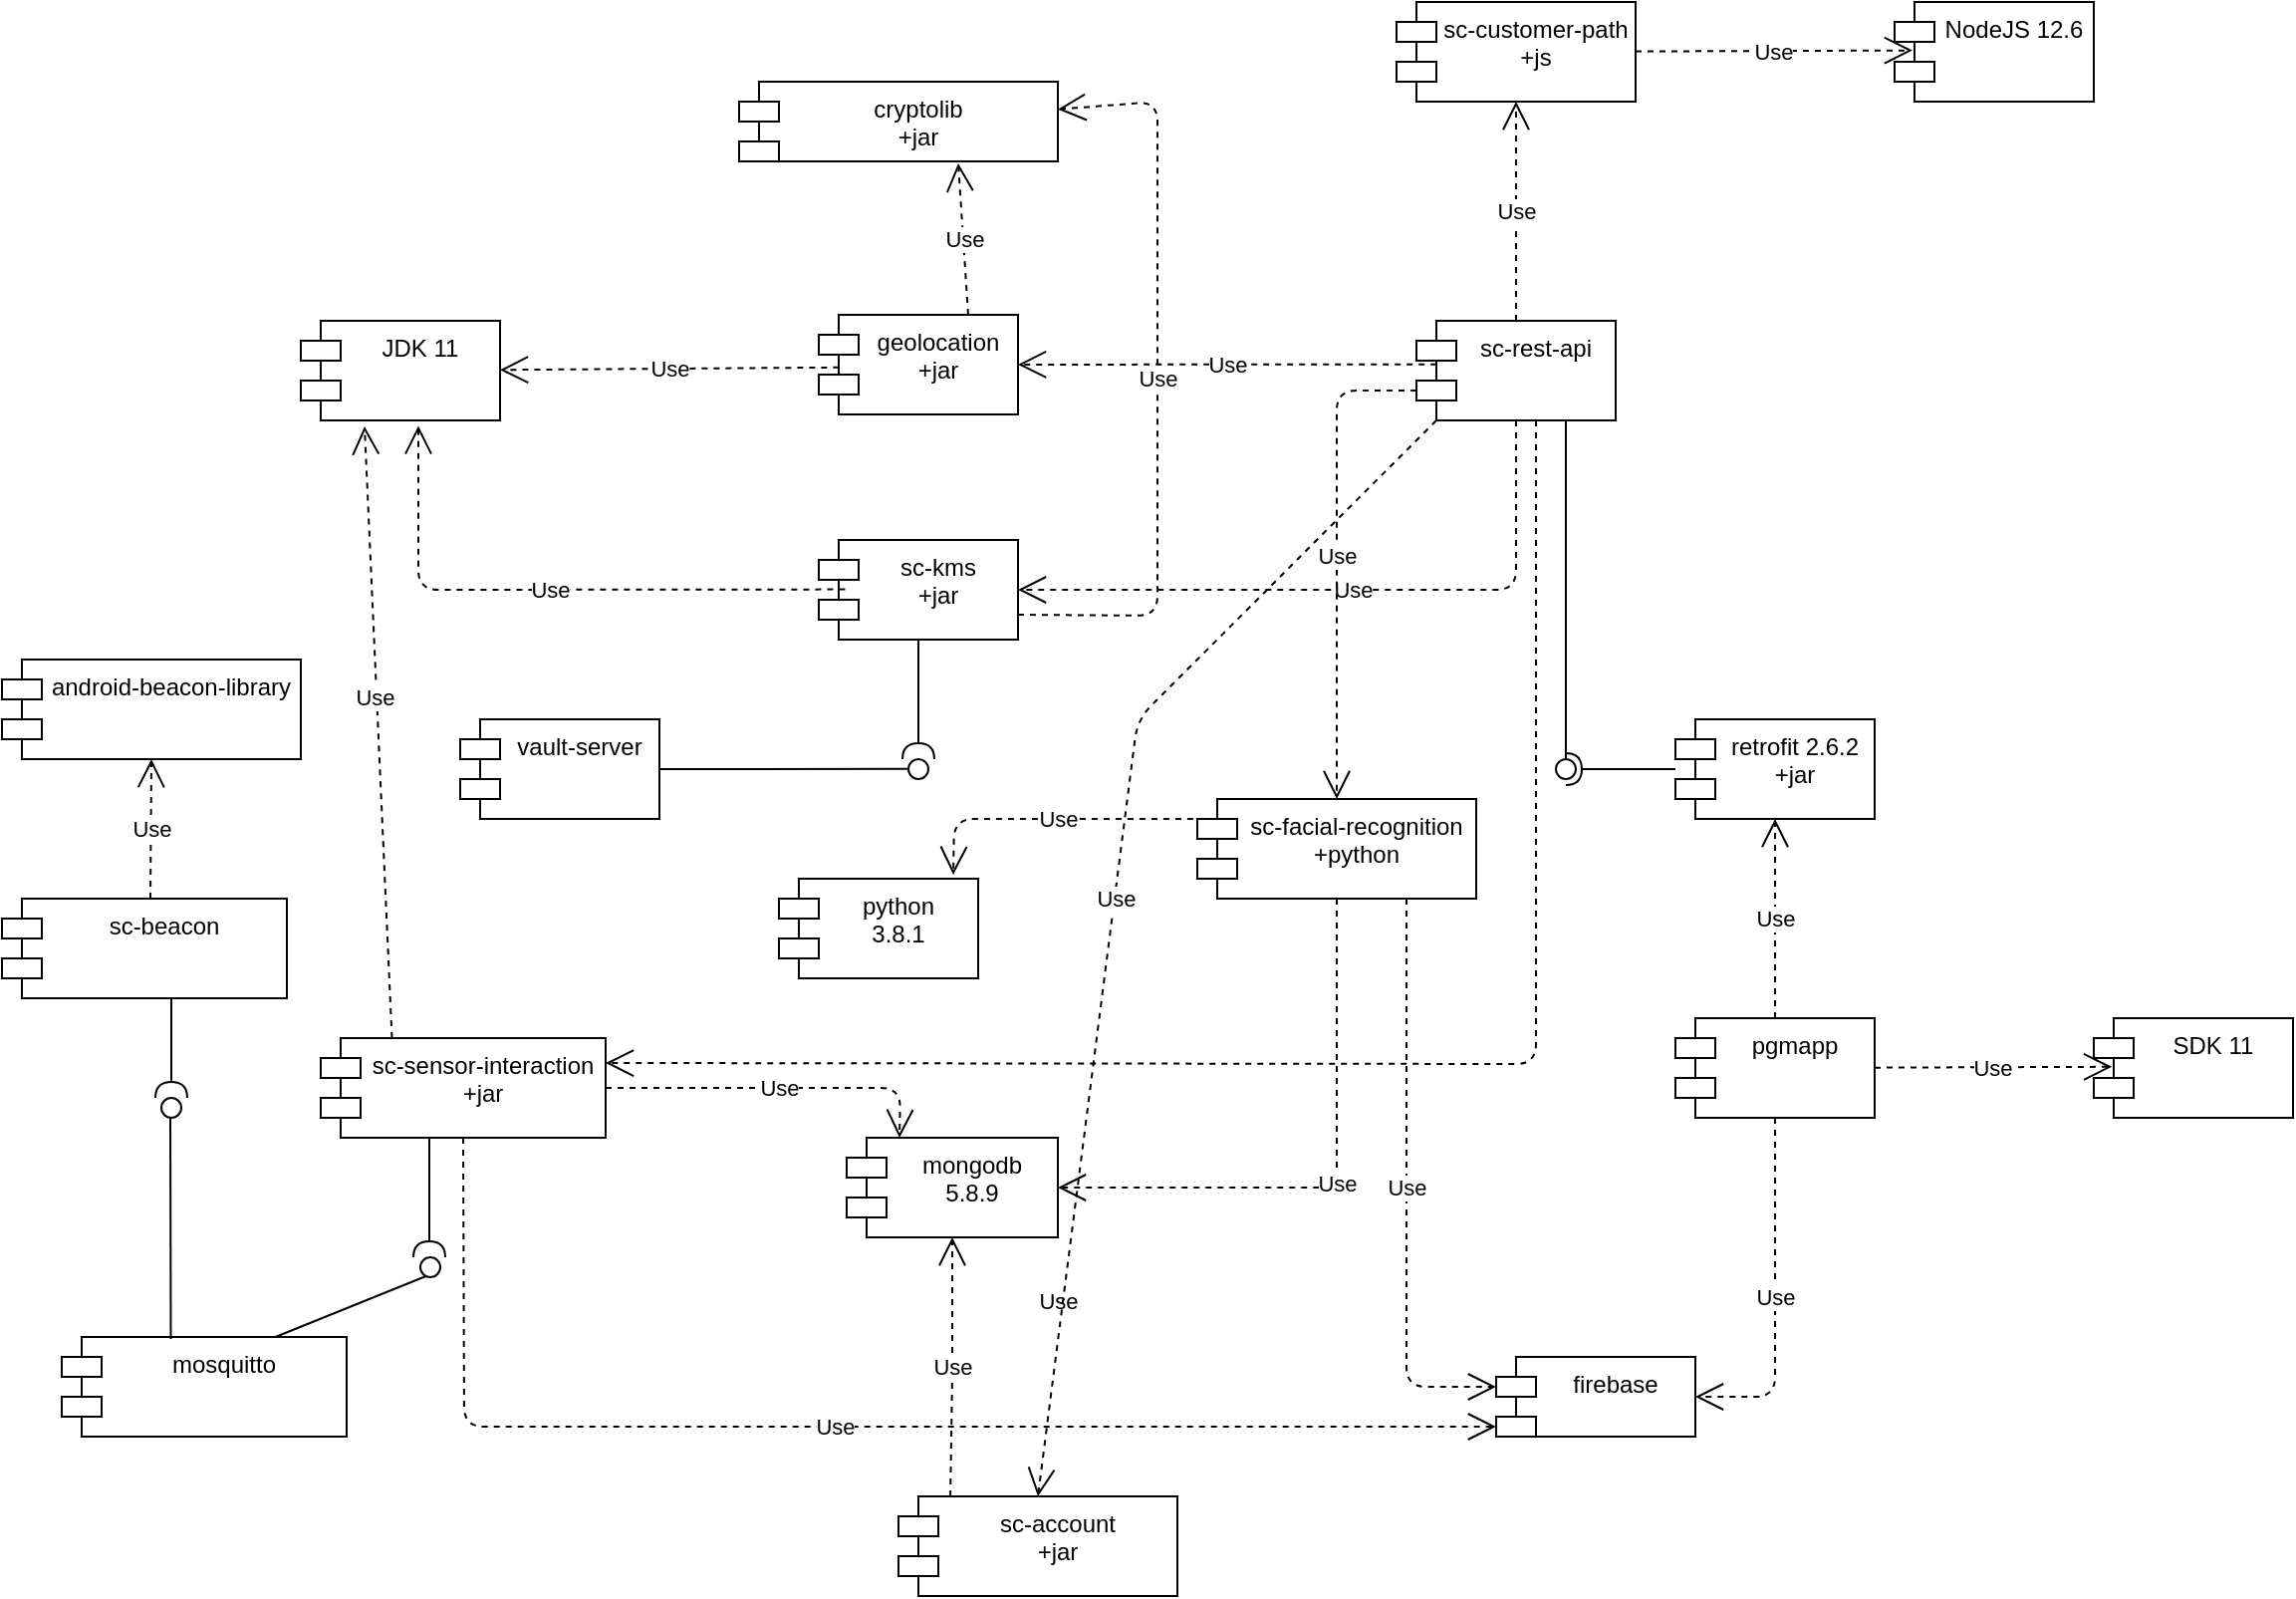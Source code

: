 <mxfile version="13.0.4" type="google"><diagram id="Ez0kHJ_taI-xN8swctzi" name="Page-1"><mxGraphModel dx="1569" dy="438" grid="1" gridSize="10" guides="1" tooltips="1" connect="1" arrows="1" fold="1" page="1" pageScale="1" pageWidth="827" pageHeight="1169" math="0" shadow="0"><root><mxCell id="0"/><mxCell id="1" parent="0"/><mxCell id="7tby21nQuMXcMTD0cwxI-63" value="JDK 11" style="shape=module;align=left;spacingLeft=20;align=center;verticalAlign=top;" parent="1" vertex="1"><mxGeometry x="-60" y="160" width="100" height="50" as="geometry"/></mxCell><mxCell id="7tby21nQuMXcMTD0cwxI-64" value="NodeJS 12.6" style="shape=module;align=left;spacingLeft=20;align=center;verticalAlign=top;" parent="1" vertex="1"><mxGeometry x="740" width="100" height="50" as="geometry"/></mxCell><mxCell id="7tby21nQuMXcMTD0cwxI-65" value="geolocation&#10;+jar" style="shape=module;align=left;spacingLeft=20;align=center;verticalAlign=top;" parent="1" vertex="1"><mxGeometry x="200" y="157" width="100" height="50" as="geometry"/></mxCell><mxCell id="7tby21nQuMXcMTD0cwxI-66" value="sc-customer-path&#10;+js" style="shape=module;align=left;spacingLeft=20;align=center;verticalAlign=top;" parent="1" vertex="1"><mxGeometry x="490" width="120" height="50" as="geometry"/></mxCell><mxCell id="7tby21nQuMXcMTD0cwxI-68" value="pgmapp&#10;" style="shape=module;align=left;spacingLeft=20;align=center;verticalAlign=top;" parent="1" vertex="1"><mxGeometry x="630" y="510" width="100" height="50" as="geometry"/></mxCell><mxCell id="7tby21nQuMXcMTD0cwxI-70" value="Use" style="endArrow=open;endSize=12;dashed=1;html=1;exitX=0.102;exitY=0.528;exitDx=0;exitDy=0;exitPerimeter=0;" parent="1" source="7tby21nQuMXcMTD0cwxI-65" target="7tby21nQuMXcMTD0cwxI-63" edge="1"><mxGeometry width="160" relative="1" as="geometry"><mxPoint x="201" y="380" as="sourcePoint"/><mxPoint x="150" y="340" as="targetPoint"/></mxGeometry></mxCell><mxCell id="7tby21nQuMXcMTD0cwxI-71" value="Use" style="endArrow=open;endSize=12;dashed=1;html=1;entryX=0.09;entryY=0.486;entryDx=0;entryDy=0;entryPerimeter=0;" parent="1" source="7tby21nQuMXcMTD0cwxI-66" target="7tby21nQuMXcMTD0cwxI-64" edge="1"><mxGeometry width="160" relative="1" as="geometry"><mxPoint x="221" y="340" as="sourcePoint"/><mxPoint x="670" y="23" as="targetPoint"/></mxGeometry></mxCell><mxCell id="7tby21nQuMXcMTD0cwxI-72" value="sc-rest-api" style="shape=module;align=left;spacingLeft=20;align=center;verticalAlign=top;" parent="1" vertex="1"><mxGeometry x="500" y="160" width="100" height="50" as="geometry"/></mxCell><mxCell id="7tby21nQuMXcMTD0cwxI-74" value="Use" style="endArrow=open;endSize=12;dashed=1;html=1;exitX=0.101;exitY=0.437;exitDx=0;exitDy=0;exitPerimeter=0;" parent="1" source="7tby21nQuMXcMTD0cwxI-72" target="7tby21nQuMXcMTD0cwxI-65" edge="1"><mxGeometry width="160" relative="1" as="geometry"><mxPoint x="420" y="371" as="sourcePoint"/><mxPoint x="340" y="350" as="targetPoint"/></mxGeometry></mxCell><mxCell id="7tby21nQuMXcMTD0cwxI-75" value="Use" style="endArrow=open;endSize=12;dashed=1;html=1;exitX=0.5;exitY=0;exitDx=0;exitDy=0;" parent="1" source="7tby21nQuMXcMTD0cwxI-72" target="7tby21nQuMXcMTD0cwxI-66" edge="1"><mxGeometry width="160" relative="1" as="geometry"><mxPoint x="410" y="395.5" as="sourcePoint"/><mxPoint x="330" y="374.5" as="targetPoint"/></mxGeometry></mxCell><mxCell id="7tby21nQuMXcMTD0cwxI-76" value="retrofit 2.6.2&#10;+jar" style="shape=module;align=left;spacingLeft=20;align=center;verticalAlign=top;" parent="1" vertex="1"><mxGeometry x="630" y="360" width="100" height="50" as="geometry"/></mxCell><mxCell id="7tby21nQuMXcMTD0cwxI-77" value="SDK 11" style="shape=module;align=left;spacingLeft=20;align=center;verticalAlign=top;" parent="1" vertex="1"><mxGeometry x="840" y="510" width="100" height="50" as="geometry"/></mxCell><mxCell id="7tby21nQuMXcMTD0cwxI-78" value="" style="rounded=0;orthogonalLoop=1;jettySize=auto;html=1;endArrow=none;endFill=0;exitX=0.75;exitY=1;exitDx=0;exitDy=0;" parent="1" source="7tby21nQuMXcMTD0cwxI-72" target="7tby21nQuMXcMTD0cwxI-80" edge="1"><mxGeometry relative="1" as="geometry"><mxPoint x="580" y="385" as="sourcePoint"/></mxGeometry></mxCell><mxCell id="7tby21nQuMXcMTD0cwxI-79" value="" style="rounded=0;orthogonalLoop=1;jettySize=auto;html=1;endArrow=halfCircle;endFill=0;entryX=0.5;entryY=0.5;entryDx=0;entryDy=0;endSize=6;strokeWidth=1;" parent="1" source="7tby21nQuMXcMTD0cwxI-76" target="7tby21nQuMXcMTD0cwxI-80" edge="1"><mxGeometry relative="1" as="geometry"><mxPoint x="620" y="385" as="sourcePoint"/></mxGeometry></mxCell><mxCell id="7tby21nQuMXcMTD0cwxI-80" value="" style="ellipse;whiteSpace=wrap;html=1;fontFamily=Helvetica;fontSize=12;fontColor=#000000;align=center;strokeColor=#000000;fillColor=#ffffff;points=[];aspect=fixed;resizable=0;" parent="1" vertex="1"><mxGeometry x="570" y="380" width="10" height="10" as="geometry"/></mxCell><mxCell id="7tby21nQuMXcMTD0cwxI-81" value="Use" style="endArrow=open;endSize=12;dashed=1;html=1;exitX=0.5;exitY=0;exitDx=0;exitDy=0;entryX=0.5;entryY=1;entryDx=0;entryDy=0;" parent="1" source="7tby21nQuMXcMTD0cwxI-68" target="7tby21nQuMXcMTD0cwxI-76" edge="1"><mxGeometry width="160" relative="1" as="geometry"><mxPoint x="660" y="431" as="sourcePoint"/><mxPoint x="550" y="420" as="targetPoint"/></mxGeometry></mxCell><mxCell id="7tby21nQuMXcMTD0cwxI-83" value="sc-kms&#10;+jar" style="shape=module;align=left;spacingLeft=20;align=center;verticalAlign=top;" parent="1" vertex="1"><mxGeometry x="200" y="270" width="100" height="50" as="geometry"/></mxCell><mxCell id="7tby21nQuMXcMTD0cwxI-84" value="Use" style="endArrow=open;endSize=12;dashed=1;html=1;exitX=0.5;exitY=1;exitDx=0;exitDy=0;entryX=1;entryY=0.5;entryDx=0;entryDy=0;" parent="1" source="7tby21nQuMXcMTD0cwxI-72" target="7tby21nQuMXcMTD0cwxI-83" edge="1"><mxGeometry width="160" relative="1" as="geometry"><mxPoint x="430" y="381" as="sourcePoint"/><mxPoint x="320" y="370" as="targetPoint"/><Array as="points"><mxPoint x="550" y="295"/></Array></mxGeometry></mxCell><mxCell id="7tby21nQuMXcMTD0cwxI-85" value="Use" style="endArrow=open;endSize=12;dashed=1;html=1;exitX=0.132;exitY=0.496;exitDx=0;exitDy=0;exitPerimeter=0;entryX=0.59;entryY=1.054;entryDx=0;entryDy=0;entryPerimeter=0;" parent="1" source="7tby21nQuMXcMTD0cwxI-83" target="7tby21nQuMXcMTD0cwxI-63" edge="1"><mxGeometry width="160" relative="1" as="geometry"><mxPoint x="220" y="425.5" as="sourcePoint"/><mxPoint x="140" y="344.5" as="targetPoint"/><Array as="points"><mxPoint x="-1" y="295"/></Array></mxGeometry></mxCell><mxCell id="7tby21nQuMXcMTD0cwxI-86" value="vault-server" style="shape=module;align=left;spacingLeft=20;align=center;verticalAlign=top;" parent="1" vertex="1"><mxGeometry x="20" y="360" width="100" height="50" as="geometry"/></mxCell><mxCell id="7tby21nQuMXcMTD0cwxI-87" value="" style="rounded=0;orthogonalLoop=1;jettySize=auto;html=1;endArrow=none;endFill=0;exitX=1;exitY=0.5;exitDx=0;exitDy=0;entryX=0.031;entryY=0.493;entryDx=0;entryDy=0;entryPerimeter=0;" parent="1" source="7tby21nQuMXcMTD0cwxI-86" target="7tby21nQuMXcMTD0cwxI-89" edge="1"><mxGeometry relative="1" as="geometry"><mxPoint x="210" y="535" as="sourcePoint"/><mxPoint x="230" y="470" as="targetPoint"/></mxGeometry></mxCell><mxCell id="7tby21nQuMXcMTD0cwxI-88" value="" style="rounded=0;orthogonalLoop=1;jettySize=auto;html=1;endArrow=halfCircle;endFill=0;endSize=6;strokeWidth=1;exitX=0.5;exitY=1;exitDx=0;exitDy=0;" parent="1" source="7tby21nQuMXcMTD0cwxI-83" edge="1"><mxGeometry relative="1" as="geometry"><mxPoint x="250" y="535" as="sourcePoint"/><mxPoint x="250" y="380" as="targetPoint"/></mxGeometry></mxCell><mxCell id="7tby21nQuMXcMTD0cwxI-89" value="" style="ellipse;whiteSpace=wrap;html=1;fontFamily=Helvetica;fontSize=12;fontColor=#000000;align=center;strokeColor=#000000;fillColor=#ffffff;points=[];aspect=fixed;resizable=0;" parent="1" vertex="1"><mxGeometry x="245" y="380" width="10" height="10" as="geometry"/></mxCell><mxCell id="7tby21nQuMXcMTD0cwxI-90" value="cryptolib&#10;+jar" style="shape=module;align=left;spacingLeft=20;align=center;verticalAlign=top;" parent="1" vertex="1"><mxGeometry x="160" y="40" width="160" height="40" as="geometry"/></mxCell><mxCell id="7tby21nQuMXcMTD0cwxI-91" value="Use" style="endArrow=open;endSize=12;dashed=1;html=1;exitX=1;exitY=0.75;exitDx=0;exitDy=0;" parent="1" source="7tby21nQuMXcMTD0cwxI-83" target="7tby21nQuMXcMTD0cwxI-90" edge="1"><mxGeometry width="160" relative="1" as="geometry"><mxPoint x="410" y="461" as="sourcePoint"/><mxPoint x="300" y="450" as="targetPoint"/><Array as="points"><mxPoint x="370" y="308"/><mxPoint x="370" y="50"/></Array></mxGeometry></mxCell><mxCell id="7tby21nQuMXcMTD0cwxI-93" value="Use" style="endArrow=open;endSize=12;dashed=1;html=1;exitX=0.75;exitY=0;exitDx=0;exitDy=0;" parent="1" source="7tby21nQuMXcMTD0cwxI-65" edge="1"><mxGeometry width="160" relative="1" as="geometry"><mxPoint x="560" y="271" as="sourcePoint"/><mxPoint x="270" y="81" as="targetPoint"/><Array as="points"/></mxGeometry></mxCell><mxCell id="7tby21nQuMXcMTD0cwxI-94" value="Use" style="endArrow=open;endSize=12;dashed=1;html=1;entryX=0.091;entryY=0.488;entryDx=0;entryDy=0;entryPerimeter=0;" parent="1" source="7tby21nQuMXcMTD0cwxI-68" target="7tby21nQuMXcMTD0cwxI-77" edge="1"><mxGeometry width="160" relative="1" as="geometry"><mxPoint x="730" y="534.76" as="sourcePoint"/><mxPoint x="840" y="535" as="targetPoint"/></mxGeometry></mxCell><mxCell id="7tby21nQuMXcMTD0cwxI-95" value="sc-facial-recognition&#10;+python" style="shape=module;align=left;spacingLeft=20;align=center;verticalAlign=top;" parent="1" vertex="1"><mxGeometry x="390" y="400" width="140" height="50" as="geometry"/></mxCell><mxCell id="7tby21nQuMXcMTD0cwxI-96" value="mongodb&#10;5.8.9" style="shape=module;align=left;spacingLeft=20;align=center;verticalAlign=top;" parent="1" vertex="1"><mxGeometry x="214" y="570" width="106" height="50" as="geometry"/></mxCell><mxCell id="7tby21nQuMXcMTD0cwxI-97" value="firebase" style="shape=module;align=left;spacingLeft=20;align=center;verticalAlign=top;" parent="1" vertex="1"><mxGeometry x="540" y="680" width="100" height="40" as="geometry"/></mxCell><mxCell id="7tby21nQuMXcMTD0cwxI-98" value="Use" style="endArrow=open;endSize=12;dashed=1;html=1;exitX=0;exitY=0;exitDx=0;exitDy=35;entryX=0.5;entryY=0;entryDx=0;entryDy=0;exitPerimeter=0;" parent="1" source="7tby21nQuMXcMTD0cwxI-72" target="7tby21nQuMXcMTD0cwxI-95" edge="1"><mxGeometry width="160" relative="1" as="geometry"><mxPoint x="500" y="530" as="sourcePoint"/><mxPoint x="660" y="530" as="targetPoint"/><Array as="points"><mxPoint x="460" y="195"/></Array></mxGeometry></mxCell><mxCell id="7tby21nQuMXcMTD0cwxI-100" value="Use" style="endArrow=open;endSize=12;dashed=1;html=1;exitX=0.5;exitY=1;exitDx=0;exitDy=0;entryX=1;entryY=0.5;entryDx=0;entryDy=0;" parent="1" source="7tby21nQuMXcMTD0cwxI-95" target="7tby21nQuMXcMTD0cwxI-96" edge="1"><mxGeometry width="160" relative="1" as="geometry"><mxPoint x="370" y="700" as="sourcePoint"/><mxPoint x="530" y="700" as="targetPoint"/><Array as="points"><mxPoint x="460" y="595"/></Array></mxGeometry></mxCell><mxCell id="7tby21nQuMXcMTD0cwxI-101" value="Use" style="endArrow=open;endSize=12;dashed=1;html=1;exitX=0.75;exitY=1;exitDx=0;exitDy=0;entryX=0;entryY=0;entryDx=0;entryDy=15;entryPerimeter=0;" parent="1" source="7tby21nQuMXcMTD0cwxI-95" target="7tby21nQuMXcMTD0cwxI-97" edge="1"><mxGeometry width="160" relative="1" as="geometry"><mxPoint x="430" y="810" as="sourcePoint"/><mxPoint x="590" y="810" as="targetPoint"/><Array as="points"><mxPoint x="495" y="695"/></Array></mxGeometry></mxCell><mxCell id="7tby21nQuMXcMTD0cwxI-102" value="Use" style="endArrow=open;endSize=12;dashed=1;html=1;exitX=0.5;exitY=1;exitDx=0;exitDy=0;entryX=1;entryY=0.5;entryDx=0;entryDy=0;" parent="1" source="7tby21nQuMXcMTD0cwxI-68" target="7tby21nQuMXcMTD0cwxI-97" edge="1"><mxGeometry width="160" relative="1" as="geometry"><mxPoint x="610" y="830" as="sourcePoint"/><mxPoint x="770" y="830" as="targetPoint"/><Array as="points"><mxPoint x="680" y="700"/></Array></mxGeometry></mxCell><mxCell id="ww4hk9807ln09oWFz5E9-4" value="python&#10;3.8.1" style="shape=module;align=left;spacingLeft=20;align=center;verticalAlign=top;" parent="1" vertex="1"><mxGeometry x="180" y="440" width="100" height="50" as="geometry"/></mxCell><mxCell id="ww4hk9807ln09oWFz5E9-5" value="Use" style="endArrow=open;endSize=12;dashed=1;html=1;exitX=0.071;exitY=0.2;exitDx=0;exitDy=0;exitPerimeter=0;entryX=0.875;entryY=-0.04;entryDx=0;entryDy=0;entryPerimeter=0;" parent="1" source="7tby21nQuMXcMTD0cwxI-95" target="ww4hk9807ln09oWFz5E9-4" edge="1"><mxGeometry width="160" relative="1" as="geometry"><mxPoint x="380" y="490" as="sourcePoint"/><mxPoint x="540" y="490" as="targetPoint"/><Array as="points"><mxPoint x="268" y="410"/></Array></mxGeometry></mxCell><mxCell id="VdcQuEOuWZkPaCdNjWhp-1" value="sc-sensor-interaction&#10;+jar" style="shape=module;align=left;spacingLeft=20;align=center;verticalAlign=top;" parent="1" vertex="1"><mxGeometry x="-50" y="520" width="143" height="50" as="geometry"/></mxCell><mxCell id="VdcQuEOuWZkPaCdNjWhp-3" value="Use" style="endArrow=open;endSize=12;dashed=1;html=1;exitX=1;exitY=0.5;exitDx=0;exitDy=0;entryX=0.25;entryY=0;entryDx=0;entryDy=0;" parent="1" source="VdcQuEOuWZkPaCdNjWhp-1" target="7tby21nQuMXcMTD0cwxI-96" edge="1"><mxGeometry width="160" relative="1" as="geometry"><mxPoint x="50" y="570" as="sourcePoint"/><mxPoint x="-90" y="705" as="targetPoint"/><Array as="points"><mxPoint x="200" y="545"/><mxPoint x="241" y="545"/></Array></mxGeometry></mxCell><mxCell id="VdcQuEOuWZkPaCdNjWhp-4" value="Use" style="endArrow=open;endSize=12;dashed=1;html=1;exitX=0.5;exitY=1;exitDx=0;exitDy=0;entryX=0;entryY=0;entryDx=0;entryDy=35;entryPerimeter=0;" parent="1" source="VdcQuEOuWZkPaCdNjWhp-1" target="7tby21nQuMXcMTD0cwxI-97" edge="1"><mxGeometry width="160" relative="1" as="geometry"><mxPoint x="103" y="542.5" as="sourcePoint"/><mxPoint x="250.5" y="580" as="targetPoint"/><Array as="points"><mxPoint x="22" y="715"/><mxPoint x="170" y="715"/></Array></mxGeometry></mxCell><mxCell id="VdcQuEOuWZkPaCdNjWhp-6" value="Use" style="endArrow=open;endSize=12;dashed=1;html=1;entryX=0.32;entryY=1.06;entryDx=0;entryDy=0;entryPerimeter=0;exitX=0.25;exitY=0;exitDx=0;exitDy=0;" parent="1" source="VdcQuEOuWZkPaCdNjWhp-1" target="7tby21nQuMXcMTD0cwxI-63" edge="1"><mxGeometry x="0.115" y="1" width="160" relative="1" as="geometry"><mxPoint x="740" y="544.823" as="sourcePoint"/><mxPoint x="35" y="479" as="targetPoint"/><mxPoint as="offset"/></mxGeometry></mxCell><mxCell id="VdcQuEOuWZkPaCdNjWhp-7" value="mosquitto" style="shape=module;align=left;spacingLeft=20;align=center;verticalAlign=top;" parent="1" vertex="1"><mxGeometry x="-180" y="670" width="143" height="50" as="geometry"/></mxCell><mxCell id="VdcQuEOuWZkPaCdNjWhp-8" value="" style="rounded=0;orthogonalLoop=1;jettySize=auto;html=1;endArrow=none;endFill=0;exitX=0.75;exitY=0;exitDx=0;exitDy=0;entryX=0.4;entryY=0.9;entryDx=0;entryDy=0;entryPerimeter=0;" parent="1" source="VdcQuEOuWZkPaCdNjWhp-7" target="VdcQuEOuWZkPaCdNjWhp-9" edge="1"><mxGeometry relative="1" as="geometry"><mxPoint x="-140" y="640.07" as="sourcePoint"/><mxPoint y="640" as="targetPoint"/></mxGeometry></mxCell><mxCell id="VdcQuEOuWZkPaCdNjWhp-9" value="" style="ellipse;whiteSpace=wrap;html=1;fontFamily=Helvetica;fontSize=12;fontColor=#000000;align=center;strokeColor=#000000;fillColor=#ffffff;points=[];aspect=fixed;resizable=0;" parent="1" vertex="1"><mxGeometry y="630" width="10" height="10" as="geometry"/></mxCell><mxCell id="VdcQuEOuWZkPaCdNjWhp-10" value="" style="rounded=0;orthogonalLoop=1;jettySize=auto;html=1;endArrow=halfCircle;endFill=0;endSize=6;strokeWidth=1;exitX=0.5;exitY=1;exitDx=0;exitDy=0;" parent="1" edge="1"><mxGeometry relative="1" as="geometry"><mxPoint x="4.5" y="570" as="sourcePoint"/><mxPoint x="4.5" y="630" as="targetPoint"/></mxGeometry></mxCell><mxCell id="VdcQuEOuWZkPaCdNjWhp-11" value="sc-beacon" style="shape=module;align=left;spacingLeft=20;align=center;verticalAlign=top;" parent="1" vertex="1"><mxGeometry x="-210" y="450" width="143" height="50" as="geometry"/></mxCell><mxCell id="VdcQuEOuWZkPaCdNjWhp-12" value="" style="rounded=0;orthogonalLoop=1;jettySize=auto;html=1;endArrow=none;endFill=0;exitX=0.75;exitY=0;exitDx=0;exitDy=0;" parent="1" edge="1"><mxGeometry relative="1" as="geometry"><mxPoint x="-125.25" y="671" as="sourcePoint"/><mxPoint x="-125.5" y="560" as="targetPoint"/></mxGeometry></mxCell><mxCell id="VdcQuEOuWZkPaCdNjWhp-13" value="" style="ellipse;whiteSpace=wrap;html=1;fontFamily=Helvetica;fontSize=12;fontColor=#000000;align=center;strokeColor=#000000;fillColor=#ffffff;points=[];aspect=fixed;resizable=0;" parent="1" vertex="1"><mxGeometry x="-130" y="550" width="10" height="10" as="geometry"/></mxCell><mxCell id="VdcQuEOuWZkPaCdNjWhp-14" value="" style="rounded=0;orthogonalLoop=1;jettySize=auto;html=1;endArrow=halfCircle;endFill=0;endSize=6;strokeWidth=1;" parent="1" edge="1"><mxGeometry relative="1" as="geometry"><mxPoint x="-125" y="500" as="sourcePoint"/><mxPoint x="-125" y="550" as="targetPoint"/></mxGeometry></mxCell><mxCell id="VdcQuEOuWZkPaCdNjWhp-15" value="android-beacon-library" style="shape=module;align=left;spacingLeft=20;align=center;verticalAlign=top;" parent="1" vertex="1"><mxGeometry x="-210" y="330" width="150" height="50" as="geometry"/></mxCell><mxCell id="VdcQuEOuWZkPaCdNjWhp-16" value="Use" style="endArrow=open;endSize=12;dashed=1;html=1;exitX=0.5;exitY=0;exitDx=0;exitDy=0;" parent="1" edge="1"><mxGeometry width="160" relative="1" as="geometry"><mxPoint x="-135.5" y="450" as="sourcePoint"/><mxPoint x="-135" y="380" as="targetPoint"/></mxGeometry></mxCell><mxCell id="1YS_W_ab6Kziwc0xqbVQ-1" value="Use" style="endArrow=open;endSize=12;dashed=1;html=1;entryX=1;entryY=0.25;entryDx=0;entryDy=0;" parent="1" target="VdcQuEOuWZkPaCdNjWhp-1" edge="1"><mxGeometry x="-0.183" y="-120" width="160" relative="1" as="geometry"><mxPoint x="560" y="210" as="sourcePoint"/><mxPoint x="310" y="305" as="targetPoint"/><Array as="points"><mxPoint x="560" y="533"/></Array><mxPoint x="-120" y="119" as="offset"/></mxGeometry></mxCell><mxCell id="ER47uTSoSP15yfX4bpJm-1" value="sc-account&#10;+jar" style="shape=module;align=left;spacingLeft=20;align=center;verticalAlign=top;" parent="1" vertex="1"><mxGeometry x="240" y="750" width="140" height="50" as="geometry"/></mxCell><mxCell id="ER47uTSoSP15yfX4bpJm-2" value="Use" style="endArrow=open;endSize=12;dashed=1;html=1;exitX=0;exitY=1;exitDx=10;exitDy=0;entryX=0.5;entryY=0;entryDx=0;entryDy=0;exitPerimeter=0;" parent="1" source="7tby21nQuMXcMTD0cwxI-72" target="ER47uTSoSP15yfX4bpJm-1" edge="1"><mxGeometry width="160" relative="1" as="geometry"><mxPoint x="510" y="205" as="sourcePoint"/><mxPoint x="470" y="410" as="targetPoint"/><Array as="points"><mxPoint x="360" y="360"/></Array></mxGeometry></mxCell><mxCell id="ER47uTSoSP15yfX4bpJm-3" value="Use" style="endArrow=open;endSize=12;dashed=1;html=1;entryX=0.5;entryY=1;entryDx=0;entryDy=0;exitX=0.186;exitY=0;exitDx=0;exitDy=0;exitPerimeter=0;" parent="1" source="ER47uTSoSP15yfX4bpJm-1" target="7tby21nQuMXcMTD0cwxI-96" edge="1"><mxGeometry width="160" relative="1" as="geometry"><mxPoint x="440" y="670" as="sourcePoint"/><mxPoint x="320" y="760" as="targetPoint"/><Array as="points"><mxPoint x="267" y="690"/></Array></mxGeometry></mxCell></root></mxGraphModel></diagram></mxfile>